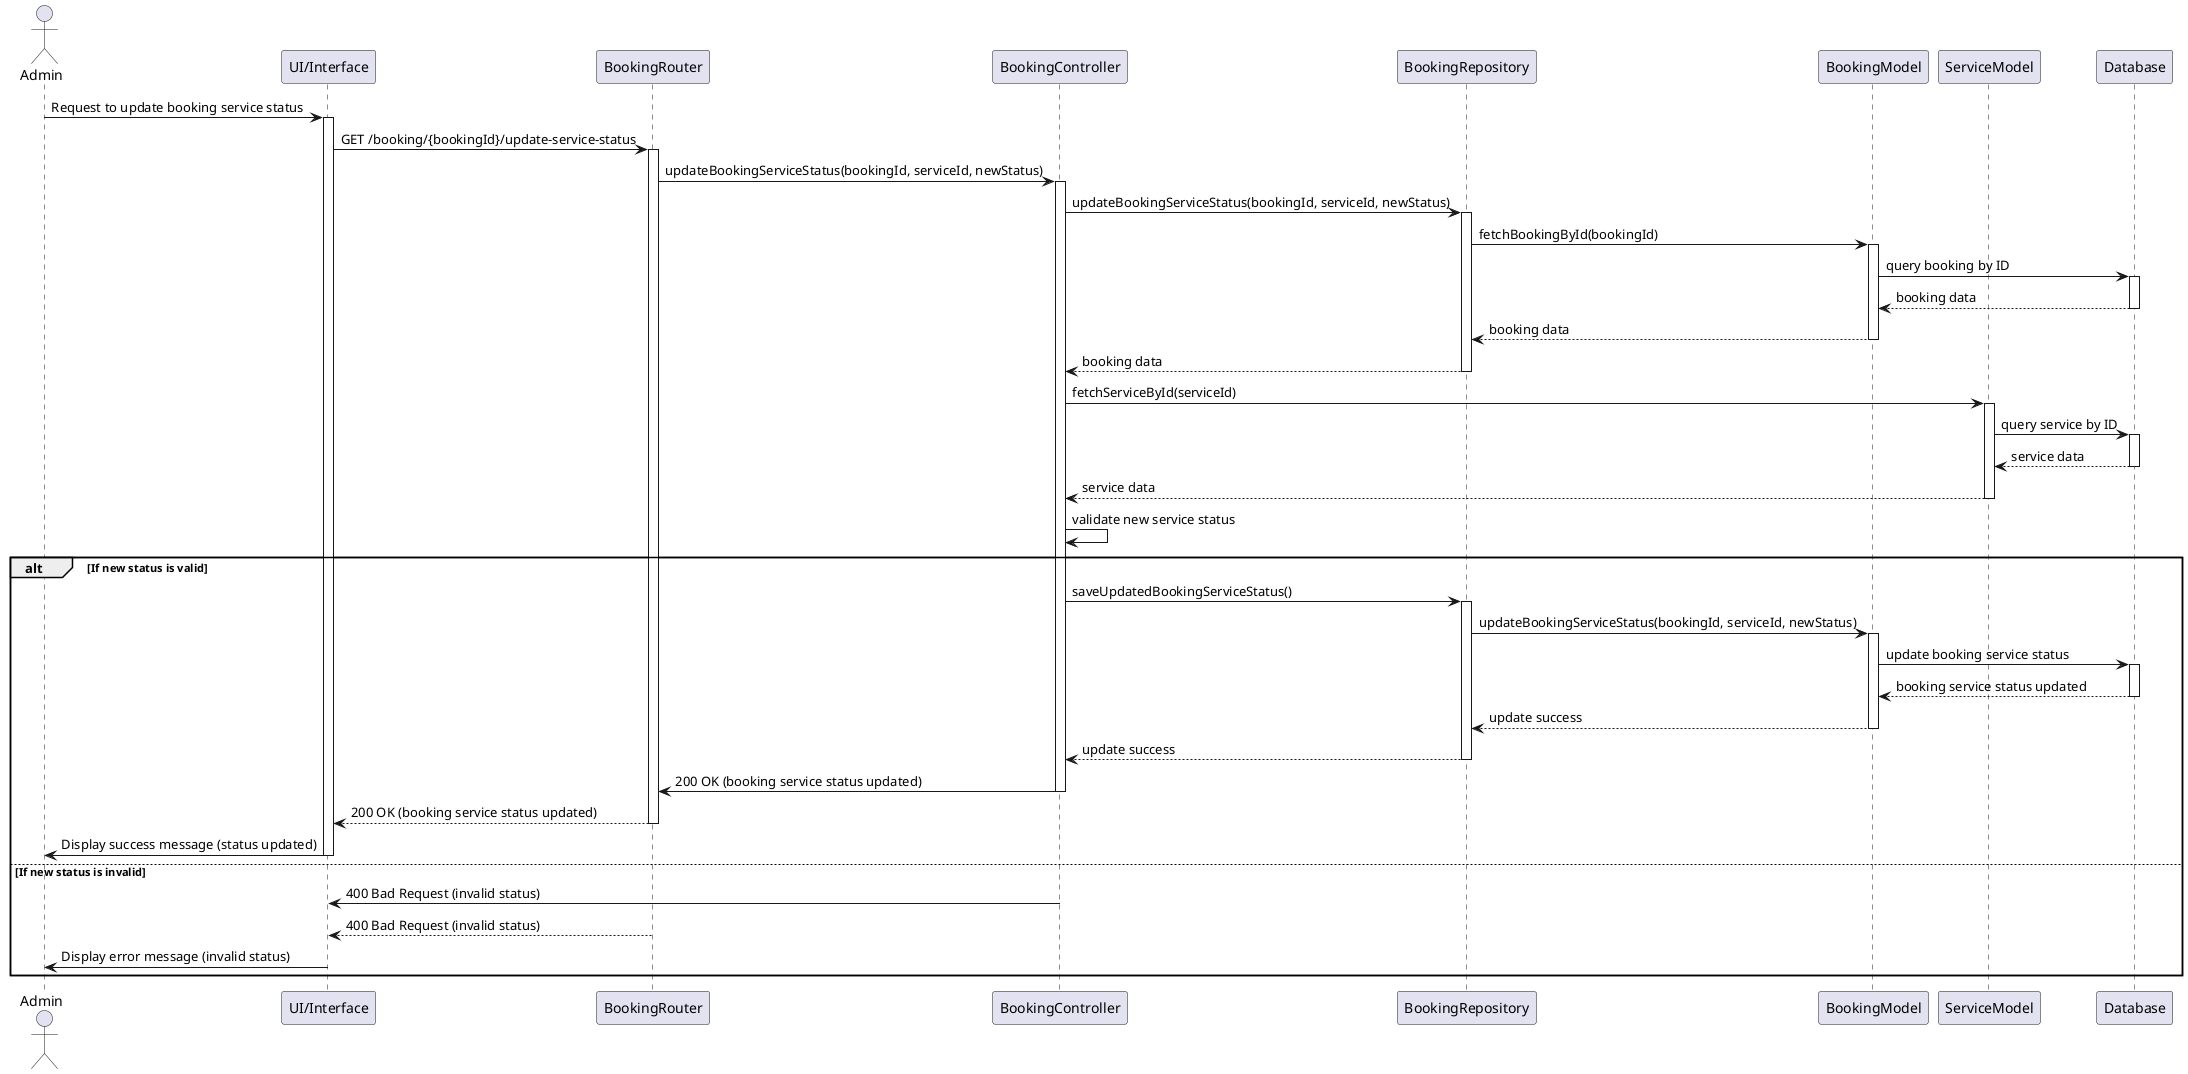 @startuml
actor Admin
participant "UI/Interface" as UI
participant "BookingRouter" as Router
participant "BookingController" as Controller
participant "BookingRepository" as Repository
participant "BookingModel" as BookingModel
participant "ServiceModel" as ServiceModel
participant "Database" as DB

Admin -> UI: Request to update booking service status
activate UI
UI -> Router: GET /booking/{bookingId}/update-service-status
activate Router
Router -> Controller: updateBookingServiceStatus(bookingId, serviceId, newStatus)
activate Controller
Controller -> Repository: updateBookingServiceStatus(bookingId, serviceId, newStatus)
activate Repository

Repository -> BookingModel: fetchBookingById(bookingId)
activate BookingModel
BookingModel -> DB: query booking by ID
activate DB
DB --> BookingModel: booking data
deactivate DB
BookingModel --> Repository: booking data
deactivate BookingModel
Repository --> Controller: booking data
deactivate Repository

Controller -> ServiceModel: fetchServiceById(serviceId)
activate ServiceModel
ServiceModel -> DB: query service by ID
activate DB
DB --> ServiceModel: service data
deactivate DB
ServiceModel --> Controller: service data
deactivate ServiceModel

Controller -> Controller: validate new service status
alt If new status is valid
    Controller -> Repository: saveUpdatedBookingServiceStatus()
    activate Repository
    Repository -> BookingModel: updateBookingServiceStatus(bookingId, serviceId, newStatus)
    activate BookingModel
    BookingModel -> DB: update booking service status
    activate DB
    DB --> BookingModel: booking service status updated
    deactivate DB
    BookingModel --> Repository: update success
    deactivate BookingModel
    Repository --> Controller: update success
    deactivate Repository
    Controller -> Router: 200 OK (booking service status updated)
    deactivate Controller
    Router --> UI: 200 OK (booking service status updated)
    deactivate Router
    UI -> Admin: Display success message (status updated)
    deactivate UI
else If new status is invalid
    Controller -> UI: 400 Bad Request (invalid status)
    deactivate Controller
    Router --> UI: 400 Bad Request (invalid status)
    deactivate Router
    UI -> Admin: Display error message (invalid status)
    deactivate UI
end
@enduml
